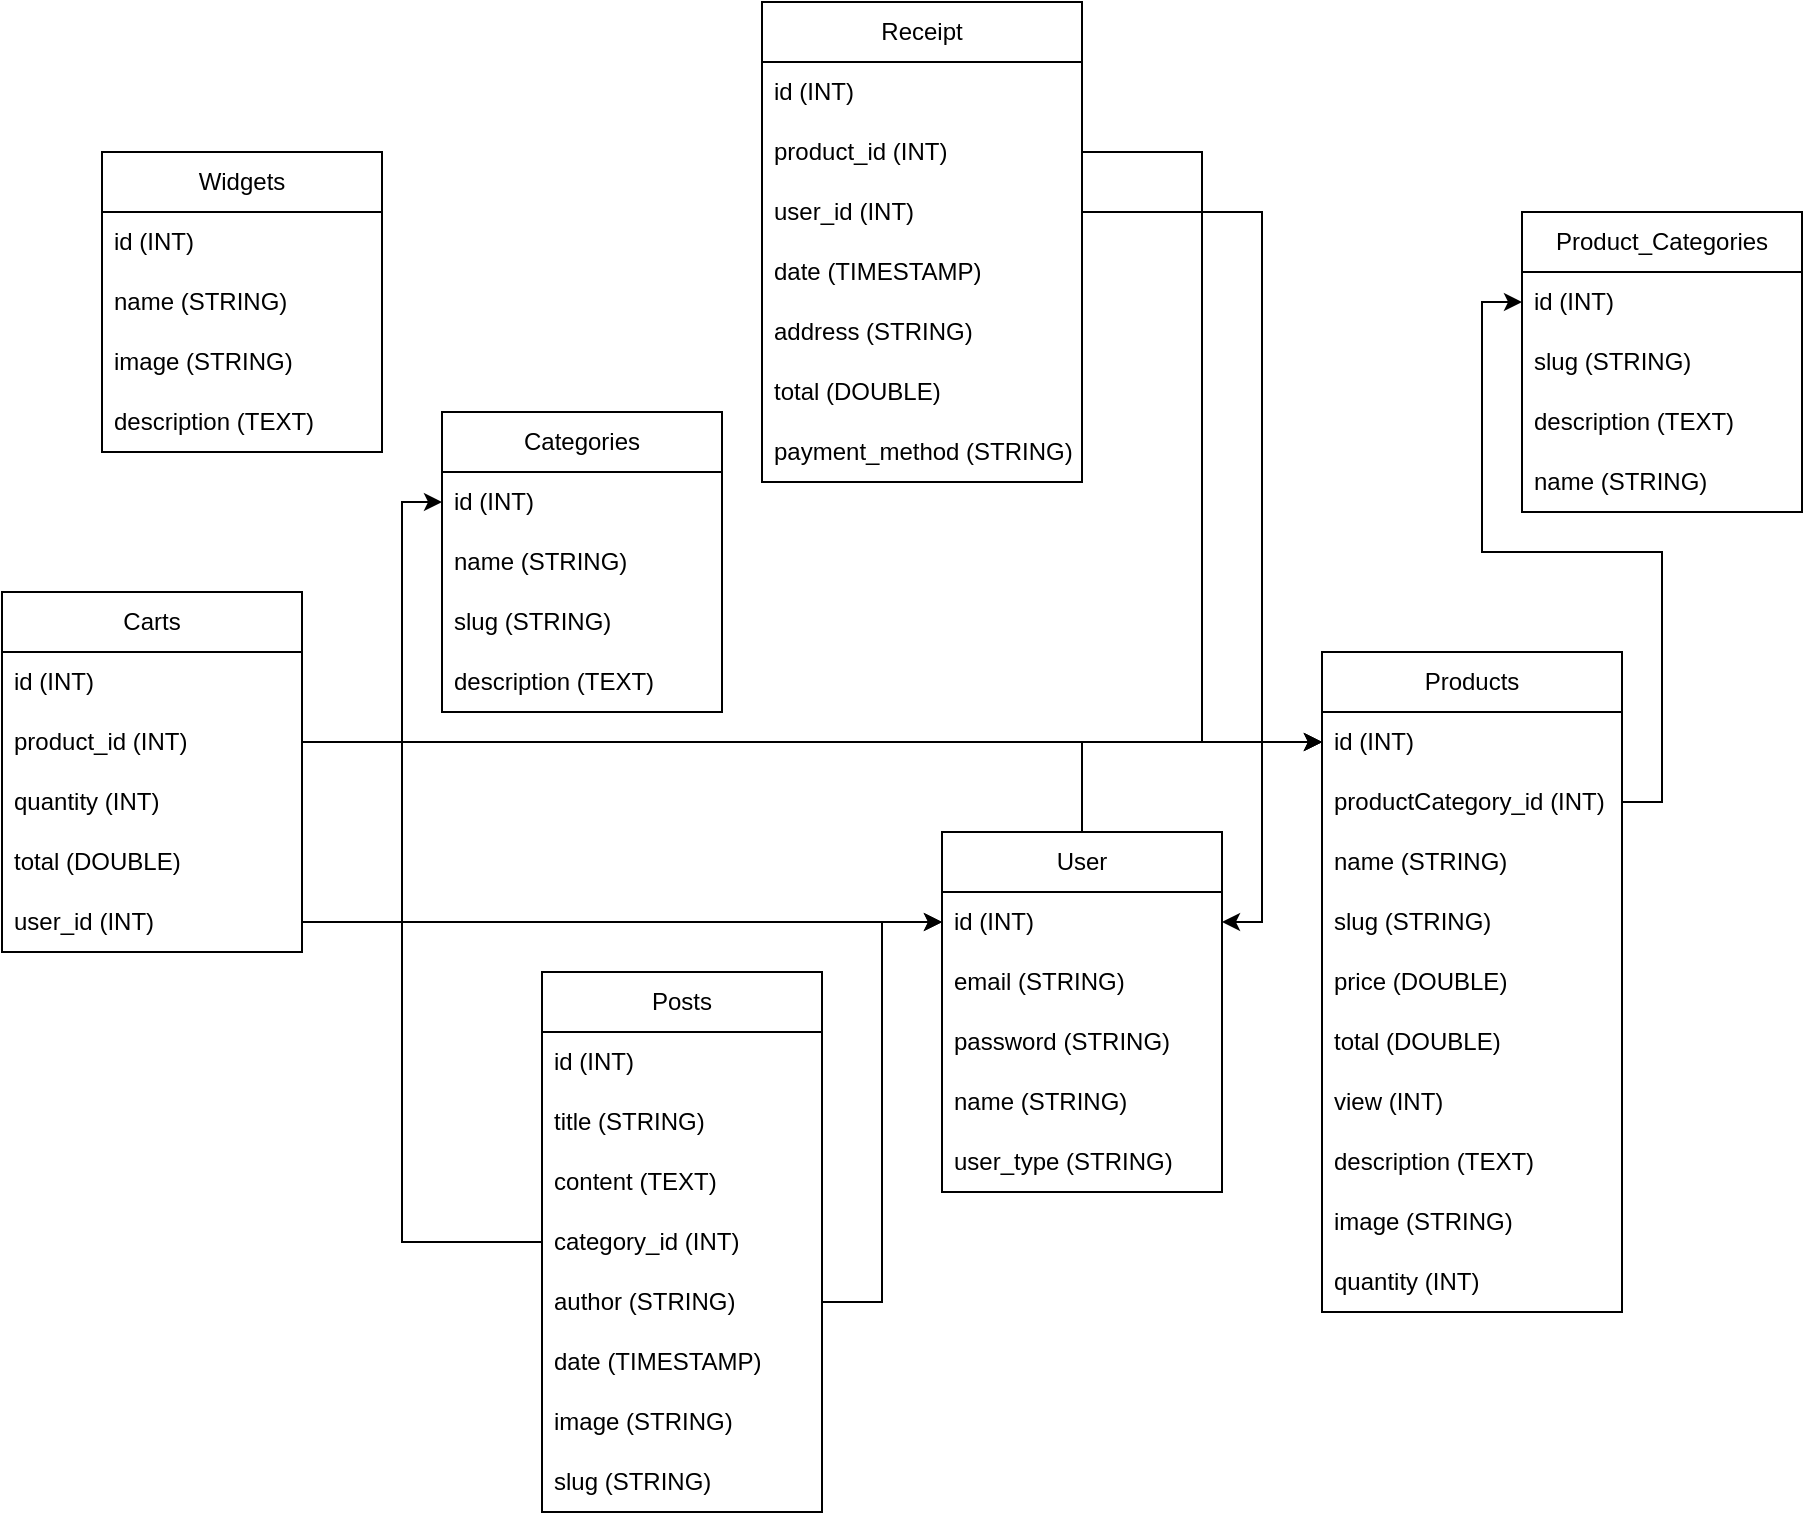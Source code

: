<mxfile version="21.6.5" type="device">
  <diagram name="Trang-1" id="TP2k9kxdFUoyy7tJJTRJ">
    <mxGraphModel dx="2048" dy="1781" grid="1" gridSize="10" guides="1" tooltips="1" connect="1" arrows="1" fold="1" page="1" pageScale="1" pageWidth="827" pageHeight="1169" math="0" shadow="0">
      <root>
        <mxCell id="0" />
        <mxCell id="1" parent="0" />
        <mxCell id="s3DOoun70Od5AQNxIqKq-9" value="Products" style="swimlane;fontStyle=0;childLayout=stackLayout;horizontal=1;startSize=30;horizontalStack=0;resizeParent=1;resizeParentMax=0;resizeLast=0;collapsible=1;marginBottom=0;whiteSpace=wrap;html=1;" parent="1" vertex="1">
          <mxGeometry x="490" y="130" width="150" height="330" as="geometry" />
        </mxCell>
        <mxCell id="s3DOoun70Od5AQNxIqKq-10" value="id (INT)" style="text;strokeColor=none;fillColor=none;align=left;verticalAlign=middle;spacingLeft=4;spacingRight=4;overflow=hidden;points=[[0,0.5],[1,0.5]];portConstraint=eastwest;rotatable=0;whiteSpace=wrap;html=1;" parent="s3DOoun70Od5AQNxIqKq-9" vertex="1">
          <mxGeometry y="30" width="150" height="30" as="geometry" />
        </mxCell>
        <mxCell id="s3DOoun70Od5AQNxIqKq-11" value="productCategory_id (INT)" style="text;strokeColor=none;fillColor=none;align=left;verticalAlign=middle;spacingLeft=4;spacingRight=4;overflow=hidden;points=[[0,0.5],[1,0.5]];portConstraint=eastwest;rotatable=0;whiteSpace=wrap;html=1;" parent="s3DOoun70Od5AQNxIqKq-9" vertex="1">
          <mxGeometry y="60" width="150" height="30" as="geometry" />
        </mxCell>
        <mxCell id="s3DOoun70Od5AQNxIqKq-12" value="name (STRING)" style="text;strokeColor=none;fillColor=none;align=left;verticalAlign=middle;spacingLeft=4;spacingRight=4;overflow=hidden;points=[[0,0.5],[1,0.5]];portConstraint=eastwest;rotatable=0;whiteSpace=wrap;html=1;" parent="s3DOoun70Od5AQNxIqKq-9" vertex="1">
          <mxGeometry y="90" width="150" height="30" as="geometry" />
        </mxCell>
        <mxCell id="s3DOoun70Od5AQNxIqKq-13" value="slug (STRING)" style="text;strokeColor=none;fillColor=none;align=left;verticalAlign=middle;spacingLeft=4;spacingRight=4;overflow=hidden;points=[[0,0.5],[1,0.5]];portConstraint=eastwest;rotatable=0;whiteSpace=wrap;html=1;" parent="s3DOoun70Od5AQNxIqKq-9" vertex="1">
          <mxGeometry y="120" width="150" height="30" as="geometry" />
        </mxCell>
        <mxCell id="s3DOoun70Od5AQNxIqKq-14" value="price (DOUBLE)" style="text;strokeColor=none;fillColor=none;align=left;verticalAlign=middle;spacingLeft=4;spacingRight=4;overflow=hidden;points=[[0,0.5],[1,0.5]];portConstraint=eastwest;rotatable=0;whiteSpace=wrap;html=1;" parent="s3DOoun70Od5AQNxIqKq-9" vertex="1">
          <mxGeometry y="150" width="150" height="30" as="geometry" />
        </mxCell>
        <mxCell id="s3DOoun70Od5AQNxIqKq-15" value="total (DOUBLE)" style="text;strokeColor=none;fillColor=none;align=left;verticalAlign=middle;spacingLeft=4;spacingRight=4;overflow=hidden;points=[[0,0.5],[1,0.5]];portConstraint=eastwest;rotatable=0;whiteSpace=wrap;html=1;" parent="s3DOoun70Od5AQNxIqKq-9" vertex="1">
          <mxGeometry y="180" width="150" height="30" as="geometry" />
        </mxCell>
        <mxCell id="s3DOoun70Od5AQNxIqKq-16" value="view (INT)" style="text;strokeColor=none;fillColor=none;align=left;verticalAlign=middle;spacingLeft=4;spacingRight=4;overflow=hidden;points=[[0,0.5],[1,0.5]];portConstraint=eastwest;rotatable=0;whiteSpace=wrap;html=1;" parent="s3DOoun70Od5AQNxIqKq-9" vertex="1">
          <mxGeometry y="210" width="150" height="30" as="geometry" />
        </mxCell>
        <mxCell id="s3DOoun70Od5AQNxIqKq-17" value="description (TEXT)" style="text;strokeColor=none;fillColor=none;align=left;verticalAlign=middle;spacingLeft=4;spacingRight=4;overflow=hidden;points=[[0,0.5],[1,0.5]];portConstraint=eastwest;rotatable=0;whiteSpace=wrap;html=1;" parent="s3DOoun70Od5AQNxIqKq-9" vertex="1">
          <mxGeometry y="240" width="150" height="30" as="geometry" />
        </mxCell>
        <mxCell id="s3DOoun70Od5AQNxIqKq-18" value="image (STRING)" style="text;strokeColor=none;fillColor=none;align=left;verticalAlign=middle;spacingLeft=4;spacingRight=4;overflow=hidden;points=[[0,0.5],[1,0.5]];portConstraint=eastwest;rotatable=0;whiteSpace=wrap;html=1;" parent="s3DOoun70Od5AQNxIqKq-9" vertex="1">
          <mxGeometry y="270" width="150" height="30" as="geometry" />
        </mxCell>
        <mxCell id="s3DOoun70Od5AQNxIqKq-66" value="quantity (INT)" style="text;strokeColor=none;fillColor=none;align=left;verticalAlign=middle;spacingLeft=4;spacingRight=4;overflow=hidden;points=[[0,0.5],[1,0.5]];portConstraint=eastwest;rotatable=0;whiteSpace=wrap;html=1;" parent="s3DOoun70Od5AQNxIqKq-9" vertex="1">
          <mxGeometry y="300" width="150" height="30" as="geometry" />
        </mxCell>
        <mxCell id="s3DOoun70Od5AQNxIqKq-20" value="Carts" style="swimlane;fontStyle=0;childLayout=stackLayout;horizontal=1;startSize=30;horizontalStack=0;resizeParent=1;resizeParentMax=0;resizeLast=0;collapsible=1;marginBottom=0;whiteSpace=wrap;html=1;" parent="1" vertex="1">
          <mxGeometry x="-170" y="100" width="150" height="180" as="geometry" />
        </mxCell>
        <mxCell id="s3DOoun70Od5AQNxIqKq-21" value="id (INT)" style="text;strokeColor=none;fillColor=none;align=left;verticalAlign=middle;spacingLeft=4;spacingRight=4;overflow=hidden;points=[[0,0.5],[1,0.5]];portConstraint=eastwest;rotatable=0;whiteSpace=wrap;html=1;" parent="s3DOoun70Od5AQNxIqKq-20" vertex="1">
          <mxGeometry y="30" width="150" height="30" as="geometry" />
        </mxCell>
        <mxCell id="s3DOoun70Od5AQNxIqKq-22" value="product_id (INT)" style="text;strokeColor=none;fillColor=none;align=left;verticalAlign=middle;spacingLeft=4;spacingRight=4;overflow=hidden;points=[[0,0.5],[1,0.5]];portConstraint=eastwest;rotatable=0;whiteSpace=wrap;html=1;" parent="s3DOoun70Od5AQNxIqKq-20" vertex="1">
          <mxGeometry y="60" width="150" height="30" as="geometry" />
        </mxCell>
        <mxCell id="s3DOoun70Od5AQNxIqKq-25" value="quantity (INT)" style="text;strokeColor=none;fillColor=none;align=left;verticalAlign=middle;spacingLeft=4;spacingRight=4;overflow=hidden;points=[[0,0.5],[1,0.5]];portConstraint=eastwest;rotatable=0;whiteSpace=wrap;html=1;" parent="s3DOoun70Od5AQNxIqKq-20" vertex="1">
          <mxGeometry y="90" width="150" height="30" as="geometry" />
        </mxCell>
        <mxCell id="s3DOoun70Od5AQNxIqKq-81" value="total (DOUBLE)" style="text;strokeColor=none;fillColor=none;align=left;verticalAlign=middle;spacingLeft=4;spacingRight=4;overflow=hidden;points=[[0,0.5],[1,0.5]];portConstraint=eastwest;rotatable=0;whiteSpace=wrap;html=1;" parent="s3DOoun70Od5AQNxIqKq-20" vertex="1">
          <mxGeometry y="120" width="150" height="30" as="geometry" />
        </mxCell>
        <mxCell id="s3DOoun70Od5AQNxIqKq-68" value="user_id (INT)" style="text;strokeColor=none;fillColor=none;align=left;verticalAlign=middle;spacingLeft=4;spacingRight=4;overflow=hidden;points=[[0,0.5],[1,0.5]];portConstraint=eastwest;rotatable=0;whiteSpace=wrap;html=1;" parent="s3DOoun70Od5AQNxIqKq-20" vertex="1">
          <mxGeometry y="150" width="150" height="30" as="geometry" />
        </mxCell>
        <mxCell id="s3DOoun70Od5AQNxIqKq-32" value="Categories" style="swimlane;fontStyle=0;childLayout=stackLayout;horizontal=1;startSize=30;horizontalStack=0;resizeParent=1;resizeParentMax=0;resizeLast=0;collapsible=1;marginBottom=0;whiteSpace=wrap;html=1;" parent="1" vertex="1">
          <mxGeometry x="50" y="10" width="140" height="150" as="geometry" />
        </mxCell>
        <mxCell id="s3DOoun70Od5AQNxIqKq-33" value="id (INT)" style="text;strokeColor=none;fillColor=none;align=left;verticalAlign=middle;spacingLeft=4;spacingRight=4;overflow=hidden;points=[[0,0.5],[1,0.5]];portConstraint=eastwest;rotatable=0;whiteSpace=wrap;html=1;" parent="s3DOoun70Od5AQNxIqKq-32" vertex="1">
          <mxGeometry y="30" width="140" height="30" as="geometry" />
        </mxCell>
        <mxCell id="s3DOoun70Od5AQNxIqKq-35" value="name (STRING)" style="text;strokeColor=none;fillColor=none;align=left;verticalAlign=middle;spacingLeft=4;spacingRight=4;overflow=hidden;points=[[0,0.5],[1,0.5]];portConstraint=eastwest;rotatable=0;whiteSpace=wrap;html=1;" parent="s3DOoun70Od5AQNxIqKq-32" vertex="1">
          <mxGeometry y="60" width="140" height="30" as="geometry" />
        </mxCell>
        <mxCell id="s3DOoun70Od5AQNxIqKq-36" value="slug (STRING)" style="text;strokeColor=none;fillColor=none;align=left;verticalAlign=middle;spacingLeft=4;spacingRight=4;overflow=hidden;points=[[0,0.5],[1,0.5]];portConstraint=eastwest;rotatable=0;whiteSpace=wrap;html=1;" parent="s3DOoun70Od5AQNxIqKq-32" vertex="1">
          <mxGeometry y="90" width="140" height="30" as="geometry" />
        </mxCell>
        <mxCell id="s3DOoun70Od5AQNxIqKq-37" value="description (TEXT)" style="text;strokeColor=none;fillColor=none;align=left;verticalAlign=middle;spacingLeft=4;spacingRight=4;overflow=hidden;points=[[0,0.5],[1,0.5]];portConstraint=eastwest;rotatable=0;whiteSpace=wrap;html=1;" parent="s3DOoun70Od5AQNxIqKq-32" vertex="1">
          <mxGeometry y="120" width="140" height="30" as="geometry" />
        </mxCell>
        <mxCell id="s3DOoun70Od5AQNxIqKq-43" value="Product_Categories" style="swimlane;fontStyle=0;childLayout=stackLayout;horizontal=1;startSize=30;horizontalStack=0;resizeParent=1;resizeParentMax=0;resizeLast=0;collapsible=1;marginBottom=0;whiteSpace=wrap;html=1;" parent="1" vertex="1">
          <mxGeometry x="590" y="-90" width="140" height="150" as="geometry" />
        </mxCell>
        <mxCell id="s3DOoun70Od5AQNxIqKq-44" value="id (INT)" style="text;strokeColor=none;fillColor=none;align=left;verticalAlign=middle;spacingLeft=4;spacingRight=4;overflow=hidden;points=[[0,0.5],[1,0.5]];portConstraint=eastwest;rotatable=0;whiteSpace=wrap;html=1;" parent="s3DOoun70Od5AQNxIqKq-43" vertex="1">
          <mxGeometry y="30" width="140" height="30" as="geometry" />
        </mxCell>
        <mxCell id="s3DOoun70Od5AQNxIqKq-47" value="slug (STRING)" style="text;strokeColor=none;fillColor=none;align=left;verticalAlign=middle;spacingLeft=4;spacingRight=4;overflow=hidden;points=[[0,0.5],[1,0.5]];portConstraint=eastwest;rotatable=0;whiteSpace=wrap;html=1;" parent="s3DOoun70Od5AQNxIqKq-43" vertex="1">
          <mxGeometry y="60" width="140" height="30" as="geometry" />
        </mxCell>
        <mxCell id="s3DOoun70Od5AQNxIqKq-51" value="description (TEXT)" style="text;strokeColor=none;fillColor=none;align=left;verticalAlign=middle;spacingLeft=4;spacingRight=4;overflow=hidden;points=[[0,0.5],[1,0.5]];portConstraint=eastwest;rotatable=0;whiteSpace=wrap;html=1;" parent="s3DOoun70Od5AQNxIqKq-43" vertex="1">
          <mxGeometry y="90" width="140" height="30" as="geometry" />
        </mxCell>
        <mxCell id="s3DOoun70Od5AQNxIqKq-65" value="name (STRING)" style="text;strokeColor=none;fillColor=none;align=left;verticalAlign=middle;spacingLeft=4;spacingRight=4;overflow=hidden;points=[[0,0.5],[1,0.5]];portConstraint=eastwest;rotatable=0;whiteSpace=wrap;html=1;" parent="s3DOoun70Od5AQNxIqKq-43" vertex="1">
          <mxGeometry y="120" width="140" height="30" as="geometry" />
        </mxCell>
        <mxCell id="s3DOoun70Od5AQNxIqKq-54" value="Receipt" style="swimlane;fontStyle=0;childLayout=stackLayout;horizontal=1;startSize=30;horizontalStack=0;resizeParent=1;resizeParentMax=0;resizeLast=0;collapsible=1;marginBottom=0;whiteSpace=wrap;html=1;" parent="1" vertex="1">
          <mxGeometry x="210" y="-195" width="160" height="240" as="geometry" />
        </mxCell>
        <mxCell id="s3DOoun70Od5AQNxIqKq-55" value="id (INT)" style="text;strokeColor=none;fillColor=none;align=left;verticalAlign=middle;spacingLeft=4;spacingRight=4;overflow=hidden;points=[[0,0.5],[1,0.5]];portConstraint=eastwest;rotatable=0;whiteSpace=wrap;html=1;" parent="s3DOoun70Od5AQNxIqKq-54" vertex="1">
          <mxGeometry y="30" width="160" height="30" as="geometry" />
        </mxCell>
        <mxCell id="s3DOoun70Od5AQNxIqKq-56" value="product_id (INT)" style="text;strokeColor=none;fillColor=none;align=left;verticalAlign=middle;spacingLeft=4;spacingRight=4;overflow=hidden;points=[[0,0.5],[1,0.5]];portConstraint=eastwest;rotatable=0;whiteSpace=wrap;html=1;" parent="s3DOoun70Od5AQNxIqKq-54" vertex="1">
          <mxGeometry y="60" width="160" height="30" as="geometry" />
        </mxCell>
        <mxCell id="s3DOoun70Od5AQNxIqKq-61" value="user_id (INT)" style="text;strokeColor=none;fillColor=none;align=left;verticalAlign=middle;spacingLeft=4;spacingRight=4;overflow=hidden;points=[[0,0.5],[1,0.5]];portConstraint=eastwest;rotatable=0;whiteSpace=wrap;html=1;" parent="s3DOoun70Od5AQNxIqKq-54" vertex="1">
          <mxGeometry y="90" width="160" height="30" as="geometry" />
        </mxCell>
        <mxCell id="s3DOoun70Od5AQNxIqKq-64" value="date (TIMESTAMP)" style="text;strokeColor=none;fillColor=none;align=left;verticalAlign=middle;spacingLeft=4;spacingRight=4;overflow=hidden;points=[[0,0.5],[1,0.5]];portConstraint=eastwest;rotatable=0;whiteSpace=wrap;html=1;" parent="s3DOoun70Od5AQNxIqKq-54" vertex="1">
          <mxGeometry y="120" width="160" height="30" as="geometry" />
        </mxCell>
        <mxCell id="s3DOoun70Od5AQNxIqKq-69" value="address (STRING)" style="text;strokeColor=none;fillColor=none;align=left;verticalAlign=middle;spacingLeft=4;spacingRight=4;overflow=hidden;points=[[0,0.5],[1,0.5]];portConstraint=eastwest;rotatable=0;whiteSpace=wrap;html=1;" parent="s3DOoun70Od5AQNxIqKq-54" vertex="1">
          <mxGeometry y="150" width="160" height="30" as="geometry" />
        </mxCell>
        <mxCell id="s3DOoun70Od5AQNxIqKq-70" value="total (DOUBLE)" style="text;strokeColor=none;fillColor=none;align=left;verticalAlign=middle;spacingLeft=4;spacingRight=4;overflow=hidden;points=[[0,0.5],[1,0.5]];portConstraint=eastwest;rotatable=0;whiteSpace=wrap;html=1;" parent="s3DOoun70Od5AQNxIqKq-54" vertex="1">
          <mxGeometry y="180" width="160" height="30" as="geometry" />
        </mxCell>
        <mxCell id="s3DOoun70Od5AQNxIqKq-71" value="payment_method (STRING)" style="text;strokeColor=none;fillColor=none;align=left;verticalAlign=middle;spacingLeft=4;spacingRight=4;overflow=hidden;points=[[0,0.5],[1,0.5]];portConstraint=eastwest;rotatable=0;whiteSpace=wrap;html=1;" parent="s3DOoun70Od5AQNxIqKq-54" vertex="1">
          <mxGeometry y="210" width="160" height="30" as="geometry" />
        </mxCell>
        <mxCell id="s3DOoun70Od5AQNxIqKq-72" value="Posts" style="swimlane;fontStyle=0;childLayout=stackLayout;horizontal=1;startSize=30;horizontalStack=0;resizeParent=1;resizeParentMax=0;resizeLast=0;collapsible=1;marginBottom=0;whiteSpace=wrap;html=1;" parent="1" vertex="1">
          <mxGeometry x="100" y="290" width="140" height="270" as="geometry" />
        </mxCell>
        <mxCell id="s3DOoun70Od5AQNxIqKq-73" value="id (INT)" style="text;strokeColor=none;fillColor=none;align=left;verticalAlign=middle;spacingLeft=4;spacingRight=4;overflow=hidden;points=[[0,0.5],[1,0.5]];portConstraint=eastwest;rotatable=0;whiteSpace=wrap;html=1;" parent="s3DOoun70Od5AQNxIqKq-72" vertex="1">
          <mxGeometry y="30" width="140" height="30" as="geometry" />
        </mxCell>
        <mxCell id="s3DOoun70Od5AQNxIqKq-74" value="title (STRING)" style="text;strokeColor=none;fillColor=none;align=left;verticalAlign=middle;spacingLeft=4;spacingRight=4;overflow=hidden;points=[[0,0.5],[1,0.5]];portConstraint=eastwest;rotatable=0;whiteSpace=wrap;html=1;" parent="s3DOoun70Od5AQNxIqKq-72" vertex="1">
          <mxGeometry y="60" width="140" height="30" as="geometry" />
        </mxCell>
        <mxCell id="s3DOoun70Od5AQNxIqKq-75" value="content (TEXT)" style="text;strokeColor=none;fillColor=none;align=left;verticalAlign=middle;spacingLeft=4;spacingRight=4;overflow=hidden;points=[[0,0.5],[1,0.5]];portConstraint=eastwest;rotatable=0;whiteSpace=wrap;html=1;" parent="s3DOoun70Od5AQNxIqKq-72" vertex="1">
          <mxGeometry y="90" width="140" height="30" as="geometry" />
        </mxCell>
        <mxCell id="s3DOoun70Od5AQNxIqKq-76" value="category_id (INT)" style="text;strokeColor=none;fillColor=none;align=left;verticalAlign=middle;spacingLeft=4;spacingRight=4;overflow=hidden;points=[[0,0.5],[1,0.5]];portConstraint=eastwest;rotatable=0;whiteSpace=wrap;html=1;" parent="s3DOoun70Od5AQNxIqKq-72" vertex="1">
          <mxGeometry y="120" width="140" height="30" as="geometry" />
        </mxCell>
        <mxCell id="s3DOoun70Od5AQNxIqKq-77" value="author (STRING)" style="text;strokeColor=none;fillColor=none;align=left;verticalAlign=middle;spacingLeft=4;spacingRight=4;overflow=hidden;points=[[0,0.5],[1,0.5]];portConstraint=eastwest;rotatable=0;whiteSpace=wrap;html=1;" parent="s3DOoun70Od5AQNxIqKq-72" vertex="1">
          <mxGeometry y="150" width="140" height="30" as="geometry" />
        </mxCell>
        <mxCell id="s3DOoun70Od5AQNxIqKq-79" value="date (TIMESTAMP)" style="text;strokeColor=none;fillColor=none;align=left;verticalAlign=middle;spacingLeft=4;spacingRight=4;overflow=hidden;points=[[0,0.5],[1,0.5]];portConstraint=eastwest;rotatable=0;whiteSpace=wrap;html=1;" parent="s3DOoun70Od5AQNxIqKq-72" vertex="1">
          <mxGeometry y="180" width="140" height="30" as="geometry" />
        </mxCell>
        <mxCell id="s3DOoun70Od5AQNxIqKq-80" value="image (STRING)" style="text;strokeColor=none;fillColor=none;align=left;verticalAlign=middle;spacingLeft=4;spacingRight=4;overflow=hidden;points=[[0,0.5],[1,0.5]];portConstraint=eastwest;rotatable=0;whiteSpace=wrap;html=1;" parent="s3DOoun70Od5AQNxIqKq-72" vertex="1">
          <mxGeometry y="210" width="140" height="30" as="geometry" />
        </mxCell>
        <mxCell id="zwUJEtStBCZtCGST_v-L-2" value="slug (STRING)" style="text;strokeColor=none;fillColor=none;align=left;verticalAlign=middle;spacingLeft=4;spacingRight=4;overflow=hidden;points=[[0,0.5],[1,0.5]];portConstraint=eastwest;rotatable=0;whiteSpace=wrap;html=1;" parent="s3DOoun70Od5AQNxIqKq-72" vertex="1">
          <mxGeometry y="240" width="140" height="30" as="geometry" />
        </mxCell>
        <mxCell id="llv5p_WNkWVaWN23FrUC-13" style="edgeStyle=orthogonalEdgeStyle;rounded=0;orthogonalLoop=1;jettySize=auto;html=1;" parent="1" source="s3DOoun70Od5AQNxIqKq-56" target="s3DOoun70Od5AQNxIqKq-10" edge="1">
          <mxGeometry relative="1" as="geometry" />
        </mxCell>
        <mxCell id="llv5p_WNkWVaWN23FrUC-14" style="edgeStyle=orthogonalEdgeStyle;rounded=0;orthogonalLoop=1;jettySize=auto;html=1;entryX=0;entryY=0.5;entryDx=0;entryDy=0;" parent="1" source="s3DOoun70Od5AQNxIqKq-1" target="s3DOoun70Od5AQNxIqKq-10" edge="1">
          <mxGeometry relative="1" as="geometry" />
        </mxCell>
        <mxCell id="llv5p_WNkWVaWN23FrUC-15" style="edgeStyle=orthogonalEdgeStyle;rounded=0;orthogonalLoop=1;jettySize=auto;html=1;entryX=0;entryY=0.5;entryDx=0;entryDy=0;" parent="1" source="s3DOoun70Od5AQNxIqKq-68" target="s3DOoun70Od5AQNxIqKq-2" edge="1">
          <mxGeometry relative="1" as="geometry" />
        </mxCell>
        <mxCell id="llv5p_WNkWVaWN23FrUC-17" style="edgeStyle=orthogonalEdgeStyle;rounded=0;orthogonalLoop=1;jettySize=auto;html=1;entryX=0;entryY=0.5;entryDx=0;entryDy=0;" parent="1" source="s3DOoun70Od5AQNxIqKq-77" target="s3DOoun70Od5AQNxIqKq-2" edge="1">
          <mxGeometry relative="1" as="geometry" />
        </mxCell>
        <mxCell id="llv5p_WNkWVaWN23FrUC-18" style="edgeStyle=orthogonalEdgeStyle;rounded=0;orthogonalLoop=1;jettySize=auto;html=1;entryX=0;entryY=0.5;entryDx=0;entryDy=0;" parent="1" source="s3DOoun70Od5AQNxIqKq-11" target="s3DOoun70Od5AQNxIqKq-44" edge="1">
          <mxGeometry relative="1" as="geometry" />
        </mxCell>
        <mxCell id="s3DOoun70Od5AQNxIqKq-1" value="User" style="swimlane;fontStyle=0;childLayout=stackLayout;horizontal=1;startSize=30;horizontalStack=0;resizeParent=1;resizeParentMax=0;resizeLast=0;collapsible=1;marginBottom=0;whiteSpace=wrap;html=1;" parent="1" vertex="1">
          <mxGeometry x="300" y="220" width="140" height="180" as="geometry" />
        </mxCell>
        <mxCell id="s3DOoun70Od5AQNxIqKq-2" value="id (INT)" style="text;strokeColor=none;fillColor=none;align=left;verticalAlign=middle;spacingLeft=4;spacingRight=4;overflow=hidden;points=[[0,0.5],[1,0.5]];portConstraint=eastwest;rotatable=0;whiteSpace=wrap;html=1;" parent="s3DOoun70Od5AQNxIqKq-1" vertex="1">
          <mxGeometry y="30" width="140" height="30" as="geometry" />
        </mxCell>
        <mxCell id="s3DOoun70Od5AQNxIqKq-3" value="email (STRING)" style="text;strokeColor=none;fillColor=none;align=left;verticalAlign=middle;spacingLeft=4;spacingRight=4;overflow=hidden;points=[[0,0.5],[1,0.5]];portConstraint=eastwest;rotatable=0;whiteSpace=wrap;html=1;" parent="s3DOoun70Od5AQNxIqKq-1" vertex="1">
          <mxGeometry y="60" width="140" height="30" as="geometry" />
        </mxCell>
        <mxCell id="s3DOoun70Od5AQNxIqKq-4" value="password (STRING)" style="text;strokeColor=none;fillColor=none;align=left;verticalAlign=middle;spacingLeft=4;spacingRight=4;overflow=hidden;points=[[0,0.5],[1,0.5]];portConstraint=eastwest;rotatable=0;whiteSpace=wrap;html=1;" parent="s3DOoun70Od5AQNxIqKq-1" vertex="1">
          <mxGeometry y="90" width="140" height="30" as="geometry" />
        </mxCell>
        <mxCell id="s3DOoun70Od5AQNxIqKq-8" value="name (STRING)" style="text;strokeColor=none;fillColor=none;align=left;verticalAlign=middle;spacingLeft=4;spacingRight=4;overflow=hidden;points=[[0,0.5],[1,0.5]];portConstraint=eastwest;rotatable=0;whiteSpace=wrap;html=1;" parent="s3DOoun70Od5AQNxIqKq-1" vertex="1">
          <mxGeometry y="120" width="140" height="30" as="geometry" />
        </mxCell>
        <mxCell id="s3DOoun70Od5AQNxIqKq-31" value="user_type (STRING)" style="text;strokeColor=none;fillColor=none;align=left;verticalAlign=middle;spacingLeft=4;spacingRight=4;overflow=hidden;points=[[0,0.5],[1,0.5]];portConstraint=eastwest;rotatable=0;whiteSpace=wrap;html=1;" parent="s3DOoun70Od5AQNxIqKq-1" vertex="1">
          <mxGeometry y="150" width="140" height="30" as="geometry" />
        </mxCell>
        <mxCell id="llv5p_WNkWVaWN23FrUC-20" style="edgeStyle=orthogonalEdgeStyle;rounded=0;orthogonalLoop=1;jettySize=auto;html=1;entryX=0;entryY=0.5;entryDx=0;entryDy=0;" parent="1" source="s3DOoun70Od5AQNxIqKq-22" target="s3DOoun70Od5AQNxIqKq-10" edge="1">
          <mxGeometry relative="1" as="geometry" />
        </mxCell>
        <mxCell id="llv5p_WNkWVaWN23FrUC-21" style="edgeStyle=orthogonalEdgeStyle;rounded=0;orthogonalLoop=1;jettySize=auto;html=1;entryX=0;entryY=0.5;entryDx=0;entryDy=0;" parent="1" source="s3DOoun70Od5AQNxIqKq-76" target="s3DOoun70Od5AQNxIqKq-33" edge="1">
          <mxGeometry relative="1" as="geometry" />
        </mxCell>
        <mxCell id="llv5p_WNkWVaWN23FrUC-22" value="Widgets" style="swimlane;fontStyle=0;childLayout=stackLayout;horizontal=1;startSize=30;horizontalStack=0;resizeParent=1;resizeParentMax=0;resizeLast=0;collapsible=1;marginBottom=0;whiteSpace=wrap;html=1;" parent="1" vertex="1">
          <mxGeometry x="-120" y="-120" width="140" height="150" as="geometry" />
        </mxCell>
        <mxCell id="llv5p_WNkWVaWN23FrUC-23" value="id (INT)" style="text;strokeColor=none;fillColor=none;align=left;verticalAlign=middle;spacingLeft=4;spacingRight=4;overflow=hidden;points=[[0,0.5],[1,0.5]];portConstraint=eastwest;rotatable=0;whiteSpace=wrap;html=1;" parent="llv5p_WNkWVaWN23FrUC-22" vertex="1">
          <mxGeometry y="30" width="140" height="30" as="geometry" />
        </mxCell>
        <mxCell id="llv5p_WNkWVaWN23FrUC-24" value="name (STRING)" style="text;strokeColor=none;fillColor=none;align=left;verticalAlign=middle;spacingLeft=4;spacingRight=4;overflow=hidden;points=[[0,0.5],[1,0.5]];portConstraint=eastwest;rotatable=0;whiteSpace=wrap;html=1;" parent="llv5p_WNkWVaWN23FrUC-22" vertex="1">
          <mxGeometry y="60" width="140" height="30" as="geometry" />
        </mxCell>
        <mxCell id="llv5p_WNkWVaWN23FrUC-25" value="image (STRING)" style="text;strokeColor=none;fillColor=none;align=left;verticalAlign=middle;spacingLeft=4;spacingRight=4;overflow=hidden;points=[[0,0.5],[1,0.5]];portConstraint=eastwest;rotatable=0;whiteSpace=wrap;html=1;" parent="llv5p_WNkWVaWN23FrUC-22" vertex="1">
          <mxGeometry y="90" width="140" height="30" as="geometry" />
        </mxCell>
        <mxCell id="llv5p_WNkWVaWN23FrUC-26" value="description (TEXT)" style="text;strokeColor=none;fillColor=none;align=left;verticalAlign=middle;spacingLeft=4;spacingRight=4;overflow=hidden;points=[[0,0.5],[1,0.5]];portConstraint=eastwest;rotatable=0;whiteSpace=wrap;html=1;" parent="llv5p_WNkWVaWN23FrUC-22" vertex="1">
          <mxGeometry y="120" width="140" height="30" as="geometry" />
        </mxCell>
        <mxCell id="QrVYTf2uIFmUoXwNPX-R-2" style="edgeStyle=orthogonalEdgeStyle;rounded=0;orthogonalLoop=1;jettySize=auto;html=1;entryX=1;entryY=0.5;entryDx=0;entryDy=0;" parent="1" source="s3DOoun70Od5AQNxIqKq-61" target="s3DOoun70Od5AQNxIqKq-2" edge="1">
          <mxGeometry relative="1" as="geometry" />
        </mxCell>
      </root>
    </mxGraphModel>
  </diagram>
</mxfile>
